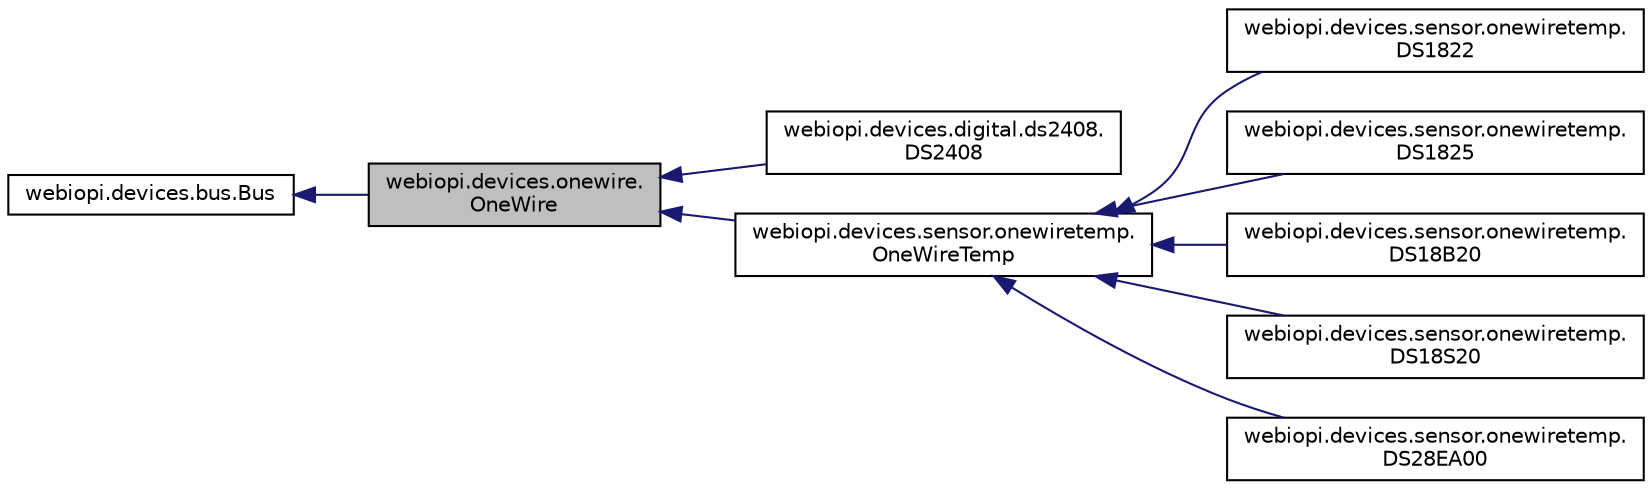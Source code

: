 digraph "webiopi.devices.onewire.OneWire"
{
  edge [fontname="Helvetica",fontsize="10",labelfontname="Helvetica",labelfontsize="10"];
  node [fontname="Helvetica",fontsize="10",shape=record];
  rankdir="LR";
  Node1 [label="webiopi.devices.onewire.\lOneWire",height=0.2,width=0.4,color="black", fillcolor="grey75", style="filled", fontcolor="black"];
  Node2 -> Node1 [dir="back",color="midnightblue",fontsize="10",style="solid",fontname="Helvetica"];
  Node2 [label="webiopi.devices.bus.Bus",height=0.2,width=0.4,color="black", fillcolor="white", style="filled",URL="$classwebiopi_1_1devices_1_1bus_1_1Bus.html"];
  Node1 -> Node3 [dir="back",color="midnightblue",fontsize="10",style="solid",fontname="Helvetica"];
  Node3 [label="webiopi.devices.digital.ds2408.\lDS2408",height=0.2,width=0.4,color="black", fillcolor="white", style="filled",URL="$classwebiopi_1_1devices_1_1digital_1_1ds2408_1_1DS2408.html"];
  Node1 -> Node4 [dir="back",color="midnightblue",fontsize="10",style="solid",fontname="Helvetica"];
  Node4 [label="webiopi.devices.sensor.onewiretemp.\lOneWireTemp",height=0.2,width=0.4,color="black", fillcolor="white", style="filled",URL="$classwebiopi_1_1devices_1_1sensor_1_1onewiretemp_1_1OneWireTemp.html"];
  Node4 -> Node5 [dir="back",color="midnightblue",fontsize="10",style="solid",fontname="Helvetica"];
  Node5 [label="webiopi.devices.sensor.onewiretemp.\lDS1822",height=0.2,width=0.4,color="black", fillcolor="white", style="filled",URL="$classwebiopi_1_1devices_1_1sensor_1_1onewiretemp_1_1DS1822.html"];
  Node4 -> Node6 [dir="back",color="midnightblue",fontsize="10",style="solid",fontname="Helvetica"];
  Node6 [label="webiopi.devices.sensor.onewiretemp.\lDS1825",height=0.2,width=0.4,color="black", fillcolor="white", style="filled",URL="$classwebiopi_1_1devices_1_1sensor_1_1onewiretemp_1_1DS1825.html"];
  Node4 -> Node7 [dir="back",color="midnightblue",fontsize="10",style="solid",fontname="Helvetica"];
  Node7 [label="webiopi.devices.sensor.onewiretemp.\lDS18B20",height=0.2,width=0.4,color="black", fillcolor="white", style="filled",URL="$classwebiopi_1_1devices_1_1sensor_1_1onewiretemp_1_1DS18B20.html"];
  Node4 -> Node8 [dir="back",color="midnightblue",fontsize="10",style="solid",fontname="Helvetica"];
  Node8 [label="webiopi.devices.sensor.onewiretemp.\lDS18S20",height=0.2,width=0.4,color="black", fillcolor="white", style="filled",URL="$classwebiopi_1_1devices_1_1sensor_1_1onewiretemp_1_1DS18S20.html"];
  Node4 -> Node9 [dir="back",color="midnightblue",fontsize="10",style="solid",fontname="Helvetica"];
  Node9 [label="webiopi.devices.sensor.onewiretemp.\lDS28EA00",height=0.2,width=0.4,color="black", fillcolor="white", style="filled",URL="$classwebiopi_1_1devices_1_1sensor_1_1onewiretemp_1_1DS28EA00.html"];
}
